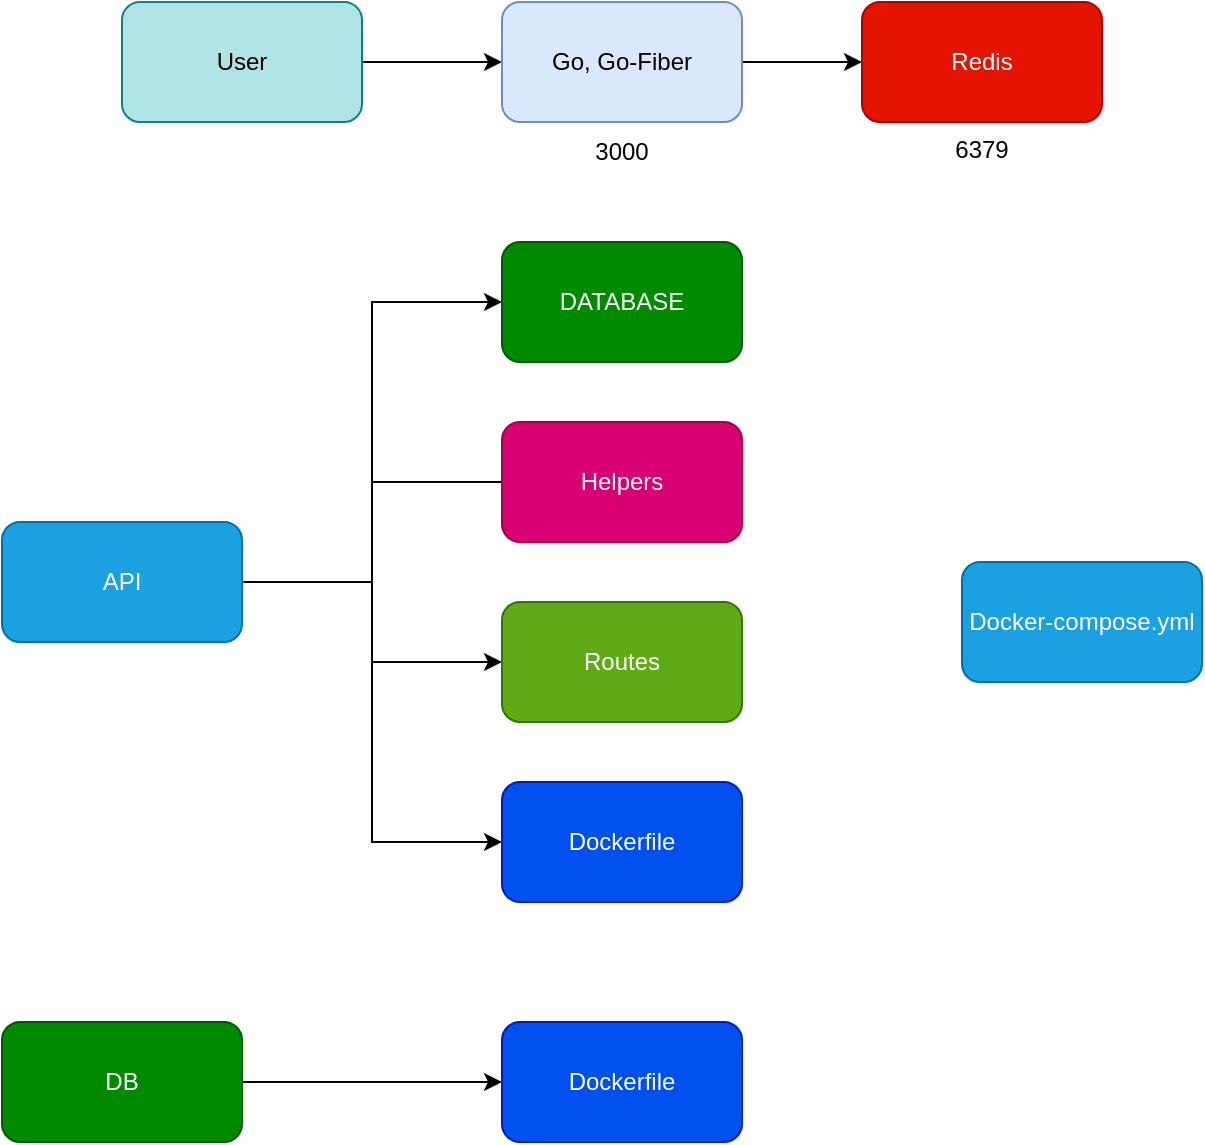 <mxfile version="16.4.7" type="device"><diagram id="jEKZElsRHH_K3rw1BKBE" name="Page-1"><mxGraphModel dx="974" dy="587" grid="1" gridSize="10" guides="1" tooltips="1" connect="1" arrows="1" fold="1" page="1" pageScale="1" pageWidth="827" pageHeight="1169" math="0" shadow="0"><root><mxCell id="0"/><mxCell id="1" parent="0"/><mxCell id="7Xg5EjUDRHkERE-zdZis-19" style="edgeStyle=orthogonalEdgeStyle;rounded=0;orthogonalLoop=1;jettySize=auto;html=1;" edge="1" parent="1" source="7Xg5EjUDRHkERE-zdZis-20" target="7Xg5EjUDRHkERE-zdZis-22"><mxGeometry relative="1" as="geometry"/></mxCell><mxCell id="7Xg5EjUDRHkERE-zdZis-20" value="User" style="rounded=1;whiteSpace=wrap;html=1;fillColor=#b0e3e6;strokeColor=#0e8088;" vertex="1" parent="1"><mxGeometry x="130" y="350" width="120" height="60" as="geometry"/></mxCell><mxCell id="7Xg5EjUDRHkERE-zdZis-21" style="edgeStyle=orthogonalEdgeStyle;rounded=0;orthogonalLoop=1;jettySize=auto;html=1;exitX=1;exitY=0.5;exitDx=0;exitDy=0;" edge="1" parent="1" source="7Xg5EjUDRHkERE-zdZis-22" target="7Xg5EjUDRHkERE-zdZis-23"><mxGeometry relative="1" as="geometry"/></mxCell><mxCell id="7Xg5EjUDRHkERE-zdZis-22" value="Go, Go-Fiber&lt;span style=&quot;color: rgba(0 , 0 , 0 , 0) ; font-family: monospace ; font-size: 0px&quot;&gt;%3CmxGraphModel%3E%3Croot%3E%3CmxCell%20id%3D%220%22%2F%3E%3CmxCell%20id%3D%221%22%20parent%3D%220%22%2F%3E%3CmxCell%20id%3D%222%22%20value%3D%22User%22%20style%3D%22rounded%3D1%3BwhiteSpace%3Dwrap%3Bhtml%3D1%3B%22%20vertex%3D%221%22%20parent%3D%221%22%3E%3CmxGeometry%20x%3D%22140%22%20y%3D%22510%22%20width%3D%22120%22%20height%3D%2260%22%20as%3D%22geometry%22%2F%3E%3C%2FmxCell%3E%3C%2Froot%3E%3C%2FmxGraphModel%3E&lt;/span&gt;" style="rounded=1;whiteSpace=wrap;html=1;fillColor=#dae8fc;strokeColor=#6c8ebf;" vertex="1" parent="1"><mxGeometry x="320" y="350" width="120" height="60" as="geometry"/></mxCell><mxCell id="7Xg5EjUDRHkERE-zdZis-23" value="Redis" style="rounded=1;whiteSpace=wrap;html=1;fillColor=#e51400;fontColor=#ffffff;strokeColor=#B20000;" vertex="1" parent="1"><mxGeometry x="500" y="350" width="120" height="60" as="geometry"/></mxCell><mxCell id="7Xg5EjUDRHkERE-zdZis-24" value="3000" style="text;html=1;strokeColor=none;fillColor=none;align=center;verticalAlign=middle;whiteSpace=wrap;rounded=0;" vertex="1" parent="1"><mxGeometry x="350" y="410" width="60" height="30" as="geometry"/></mxCell><mxCell id="7Xg5EjUDRHkERE-zdZis-25" value="6379" style="text;html=1;strokeColor=none;fillColor=none;align=center;verticalAlign=middle;whiteSpace=wrap;rounded=0;" vertex="1" parent="1"><mxGeometry x="530" y="409" width="60" height="30" as="geometry"/></mxCell><mxCell id="7Xg5EjUDRHkERE-zdZis-26" style="edgeStyle=orthogonalEdgeStyle;rounded=0;orthogonalLoop=1;jettySize=auto;html=1;exitX=1;exitY=0.5;exitDx=0;exitDy=0;entryX=0;entryY=0.5;entryDx=0;entryDy=0;" edge="1" parent="1" source="7Xg5EjUDRHkERE-zdZis-30" target="7Xg5EjUDRHkERE-zdZis-31"><mxGeometry relative="1" as="geometry"/></mxCell><mxCell id="7Xg5EjUDRHkERE-zdZis-27" style="edgeStyle=orthogonalEdgeStyle;rounded=0;orthogonalLoop=1;jettySize=auto;html=1;exitX=1;exitY=0.5;exitDx=0;exitDy=0;entryX=0.083;entryY=0.5;entryDx=0;entryDy=0;entryPerimeter=0;" edge="1" parent="1" source="7Xg5EjUDRHkERE-zdZis-30" target="7Xg5EjUDRHkERE-zdZis-32"><mxGeometry relative="1" as="geometry"/></mxCell><mxCell id="7Xg5EjUDRHkERE-zdZis-28" style="edgeStyle=orthogonalEdgeStyle;rounded=0;orthogonalLoop=1;jettySize=auto;html=1;exitX=1;exitY=0.5;exitDx=0;exitDy=0;entryX=0;entryY=0.5;entryDx=0;entryDy=0;" edge="1" parent="1" source="7Xg5EjUDRHkERE-zdZis-30" target="7Xg5EjUDRHkERE-zdZis-33"><mxGeometry relative="1" as="geometry"/></mxCell><mxCell id="7Xg5EjUDRHkERE-zdZis-29" style="edgeStyle=orthogonalEdgeStyle;rounded=0;orthogonalLoop=1;jettySize=auto;html=1;exitX=1;exitY=0.5;exitDx=0;exitDy=0;entryX=0;entryY=0.5;entryDx=0;entryDy=0;" edge="1" parent="1" source="7Xg5EjUDRHkERE-zdZis-30" target="7Xg5EjUDRHkERE-zdZis-34"><mxGeometry relative="1" as="geometry"/></mxCell><mxCell id="7Xg5EjUDRHkERE-zdZis-30" value="API&lt;span style=&quot;color: rgba(0 , 0 , 0 , 0) ; font-family: monospace ; font-size: 0px&quot;&gt;%3CmxGraphModel%3E%3Croot%3E%3CmxCell%20id%3D%220%22%2F%3E%3CmxCell%20id%3D%221%22%20parent%3D%220%22%2F%3E%3CmxCell%20id%3D%222%22%20value%3D%223000%22%20style%3D%22text%3Bhtml%3D1%3BstrokeColor%3Dnone%3BfillColor%3Dnone%3Balign%3Dcenter%3BverticalAlign%3Dmiddle%3BwhiteSpace%3Dwrap%3Brounded%3D0%3B%22%20vertex%3D%221%22%20parent%3D%221%22%3E%3CmxGeometry%20x%3D%22360%22%20y%3D%22570%22%20width%3D%2260%22%20height%3D%2230%22%20as%3D%22geometry%22%2F%3E%3C%2FmxCell%3E%3C%2Froot%3E%3C%2FmxGraphModel%3E&lt;/span&gt;" style="rounded=1;whiteSpace=wrap;html=1;fillColor=#1ba1e2;fontColor=#ffffff;strokeColor=#006EAF;" vertex="1" parent="1"><mxGeometry x="70" y="610" width="120" height="60" as="geometry"/></mxCell><mxCell id="7Xg5EjUDRHkERE-zdZis-31" value="DATABASE&lt;span style=&quot;color: rgba(0 , 0 , 0 , 0) ; font-family: monospace ; font-size: 0px&quot;&gt;%3CmxGraphModel%3E%3Croot%3E%3CmxCell%20id%3D%220%22%2F%3E%3CmxCell%20id%3D%221%22%20parent%3D%220%22%2F%3E%3CmxCell%20id%3D%222%22%20value%3D%22API%26lt%3Bspan%20style%3D%26quot%3Bcolor%3A%20rgba(0%20%2C%200%20%2C%200%20%2C%200)%20%3B%20font-family%3A%20monospace%20%3B%20font-size%3A%200px%26quot%3B%26gt%3B%253CmxGraphModel%253E%253Croot%253E%253CmxCell%2520id%253D%25220%2522%252F%253E%253CmxCell%2520id%253D%25221%2522%2520parent%253D%25220%2522%252F%253E%253CmxCell%2520id%253D%25222%2522%2520value%253D%25223000%2522%2520style%253D%2522text%253Bhtml%253D1%253BstrokeColor%253Dnone%253BfillColor%253Dnone%253Balign%253Dcenter%253BverticalAlign%253Dmiddle%253BwhiteSpace%253Dwrap%253Brounded%253D0%253B%2522%2520vertex%253D%25221%2522%2520parent%253D%25221%2522%253E%253CmxGeometry%2520x%253D%2522360%2522%2520y%253D%2522570%2522%2520width%253D%252260%2522%2520height%253D%252230%2522%2520as%253D%2522geometry%2522%252F%253E%253C%252FmxCell%253E%253C%252Froot%253E%253C%252FmxGraphModel%253E%26lt%3B%2Fspan%26gt%3B%22%20style%3D%22rounded%3D1%3BwhiteSpace%3Dwrap%3Bhtml%3D1%3B%22%20vertex%3D%221%22%20parent%3D%221%22%3E%3CmxGeometry%20x%3D%22140%22%20y%3D%22790%22%20width%3D%22120%22%20height%3D%2260%22%20as%3D%22geometry%22%2F%3E%3C%2FmxCell%3E%3C%2Froot%3E%3C%2FmxGraphModel%3E&lt;/span&gt;" style="rounded=1;whiteSpace=wrap;html=1;fillColor=#008a00;fontColor=#ffffff;strokeColor=#005700;" vertex="1" parent="1"><mxGeometry x="320" y="470" width="120" height="60" as="geometry"/></mxCell><mxCell id="7Xg5EjUDRHkERE-zdZis-32" value="Helpers" style="rounded=1;whiteSpace=wrap;html=1;fillColor=#d80073;fontColor=#ffffff;strokeColor=#A50040;" vertex="1" parent="1"><mxGeometry x="320" y="560" width="120" height="60" as="geometry"/></mxCell><mxCell id="7Xg5EjUDRHkERE-zdZis-33" value="Routes" style="rounded=1;whiteSpace=wrap;html=1;fillColor=#60a917;fontColor=#ffffff;strokeColor=#2D7600;" vertex="1" parent="1"><mxGeometry x="320" y="650" width="120" height="60" as="geometry"/></mxCell><mxCell id="7Xg5EjUDRHkERE-zdZis-34" value="Dockerfile" style="rounded=1;whiteSpace=wrap;html=1;fillColor=#0050ef;fontColor=#ffffff;strokeColor=#001DBC;" vertex="1" parent="1"><mxGeometry x="320" y="740" width="120" height="60" as="geometry"/></mxCell><mxCell id="7Xg5EjUDRHkERE-zdZis-37" style="edgeStyle=orthogonalEdgeStyle;rounded=0;orthogonalLoop=1;jettySize=auto;html=1;exitX=1;exitY=0.5;exitDx=0;exitDy=0;" edge="1" parent="1" source="7Xg5EjUDRHkERE-zdZis-35" target="7Xg5EjUDRHkERE-zdZis-36"><mxGeometry relative="1" as="geometry"/></mxCell><mxCell id="7Xg5EjUDRHkERE-zdZis-35" value="DB" style="rounded=1;whiteSpace=wrap;html=1;fillColor=#008a00;fontColor=#ffffff;strokeColor=#005700;" vertex="1" parent="1"><mxGeometry x="70" y="860" width="120" height="60" as="geometry"/></mxCell><mxCell id="7Xg5EjUDRHkERE-zdZis-36" value="Dockerfile" style="rounded=1;whiteSpace=wrap;html=1;fillColor=#0050ef;fontColor=#ffffff;strokeColor=#001DBC;" vertex="1" parent="1"><mxGeometry x="320" y="860" width="120" height="60" as="geometry"/></mxCell><mxCell id="7Xg5EjUDRHkERE-zdZis-38" value="Docker-compose.yml" style="rounded=1;whiteSpace=wrap;html=1;fillColor=#1ba1e2;strokeColor=#006EAF;fontColor=#ffffff;" vertex="1" parent="1"><mxGeometry x="550" y="630" width="120" height="60" as="geometry"/></mxCell></root></mxGraphModel></diagram></mxfile>